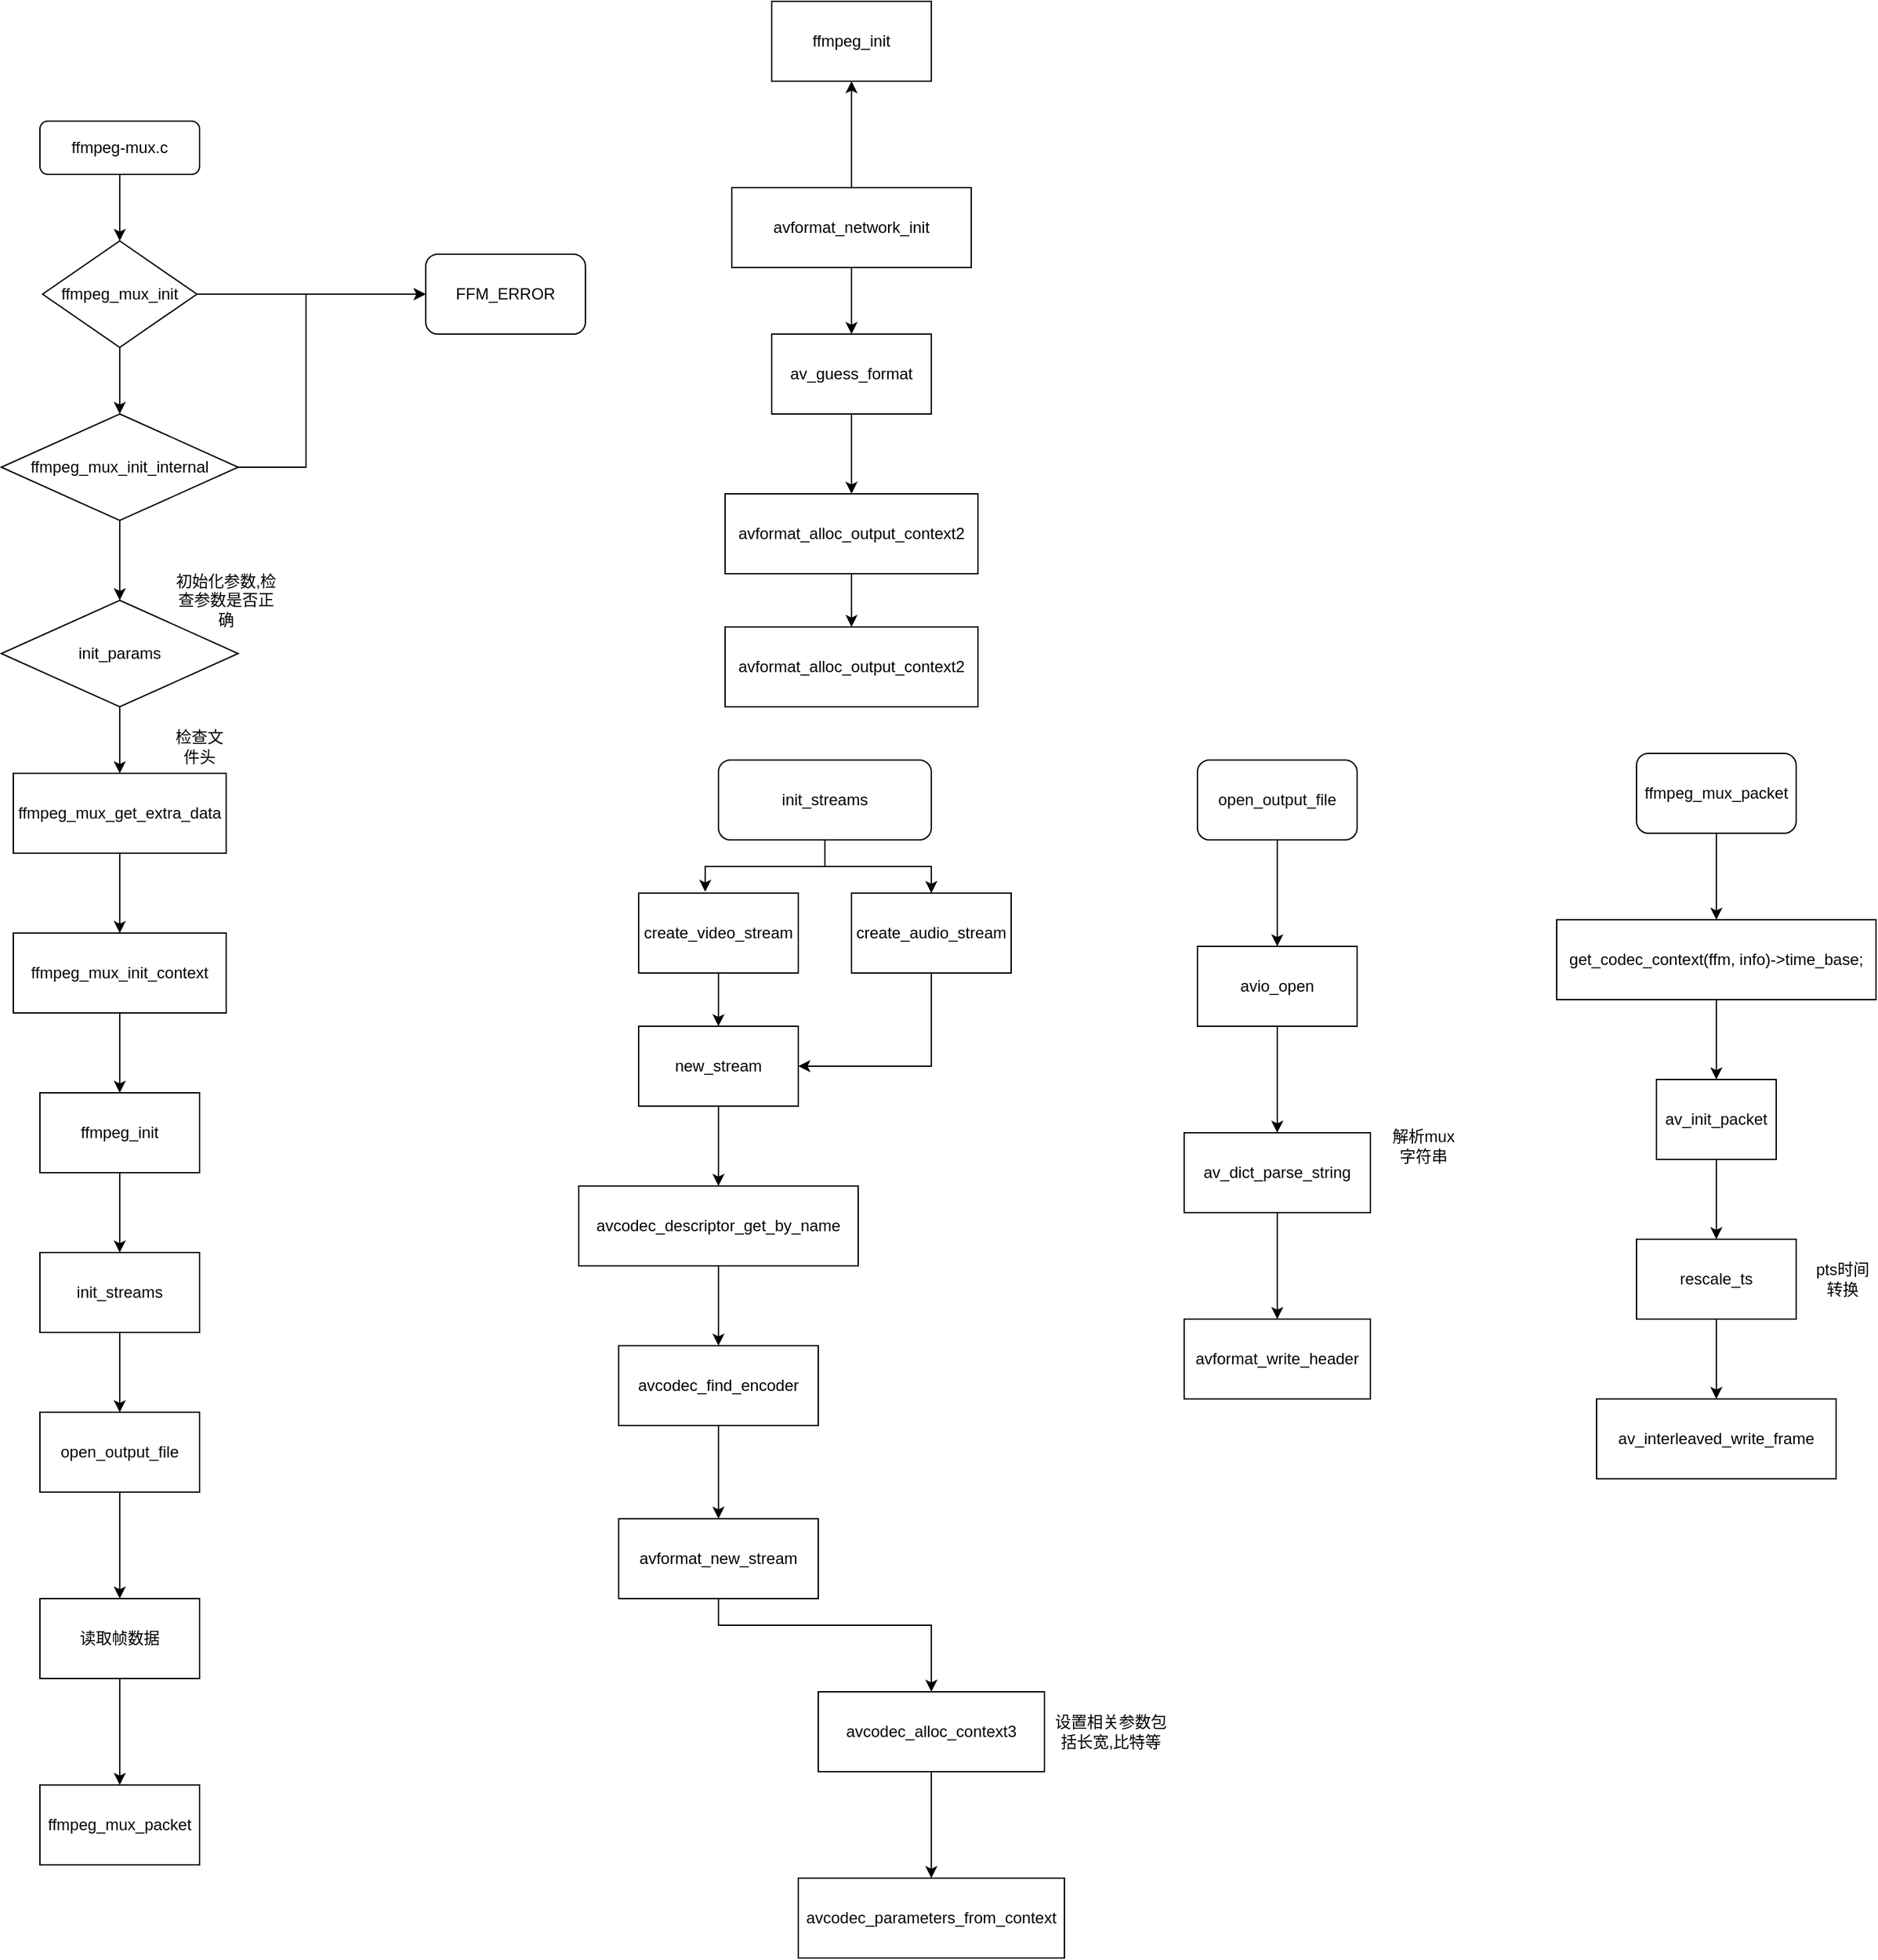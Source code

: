 <mxfile version="14.2.9" type="github">
  <diagram id="C5RBs43oDa-KdzZeNtuy" name="Page-1">
    <mxGraphModel dx="868" dy="1694" grid="1" gridSize="10" guides="1" tooltips="1" connect="1" arrows="1" fold="1" page="1" pageScale="1" pageWidth="827" pageHeight="1169" math="0" shadow="0">
      <root>
        <mxCell id="WIyWlLk6GJQsqaUBKTNV-0" />
        <mxCell id="WIyWlLk6GJQsqaUBKTNV-1" parent="WIyWlLk6GJQsqaUBKTNV-0" />
        <mxCell id="urxwOVvsEIFJY8-znygt-6" style="edgeStyle=orthogonalEdgeStyle;rounded=0;orthogonalLoop=1;jettySize=auto;html=1;entryX=0.5;entryY=0;entryDx=0;entryDy=0;" edge="1" parent="WIyWlLk6GJQsqaUBKTNV-1" source="WIyWlLk6GJQsqaUBKTNV-3" target="urxwOVvsEIFJY8-znygt-5">
          <mxGeometry relative="1" as="geometry" />
        </mxCell>
        <mxCell id="WIyWlLk6GJQsqaUBKTNV-3" value="ffmpeg-mux.c" style="rounded=1;whiteSpace=wrap;html=1;fontSize=12;glass=0;strokeWidth=1;shadow=0;" parent="WIyWlLk6GJQsqaUBKTNV-1" vertex="1">
          <mxGeometry x="160" y="80" width="120" height="40" as="geometry" />
        </mxCell>
        <mxCell id="urxwOVvsEIFJY8-znygt-9" value="" style="edgeStyle=orthogonalEdgeStyle;rounded=0;orthogonalLoop=1;jettySize=auto;html=1;" edge="1" parent="WIyWlLk6GJQsqaUBKTNV-1" source="urxwOVvsEIFJY8-znygt-5" target="urxwOVvsEIFJY8-znygt-8">
          <mxGeometry relative="1" as="geometry" />
        </mxCell>
        <mxCell id="urxwOVvsEIFJY8-znygt-11" style="edgeStyle=orthogonalEdgeStyle;rounded=0;orthogonalLoop=1;jettySize=auto;html=1;" edge="1" parent="WIyWlLk6GJQsqaUBKTNV-1" source="urxwOVvsEIFJY8-znygt-5" target="urxwOVvsEIFJY8-znygt-10">
          <mxGeometry relative="1" as="geometry" />
        </mxCell>
        <mxCell id="urxwOVvsEIFJY8-znygt-5" value="&lt;span&gt;ffmpeg_mux_init&lt;/span&gt;" style="rhombus;whiteSpace=wrap;html=1;" vertex="1" parent="WIyWlLk6GJQsqaUBKTNV-1">
          <mxGeometry x="162" y="170" width="116" height="80" as="geometry" />
        </mxCell>
        <mxCell id="urxwOVvsEIFJY8-znygt-12" style="edgeStyle=orthogonalEdgeStyle;rounded=0;orthogonalLoop=1;jettySize=auto;html=1;" edge="1" parent="WIyWlLk6GJQsqaUBKTNV-1" source="urxwOVvsEIFJY8-znygt-8" target="urxwOVvsEIFJY8-znygt-10">
          <mxGeometry relative="1" as="geometry">
            <Array as="points">
              <mxPoint x="360" y="340" />
              <mxPoint x="360" y="210" />
            </Array>
          </mxGeometry>
        </mxCell>
        <mxCell id="urxwOVvsEIFJY8-znygt-15" value="" style="edgeStyle=orthogonalEdgeStyle;rounded=0;orthogonalLoop=1;jettySize=auto;html=1;" edge="1" parent="WIyWlLk6GJQsqaUBKTNV-1" source="urxwOVvsEIFJY8-znygt-8" target="urxwOVvsEIFJY8-znygt-14">
          <mxGeometry relative="1" as="geometry" />
        </mxCell>
        <mxCell id="urxwOVvsEIFJY8-znygt-8" value="ffmpeg_mux_init_internal" style="rhombus;whiteSpace=wrap;html=1;" vertex="1" parent="WIyWlLk6GJQsqaUBKTNV-1">
          <mxGeometry x="131" y="300" width="178" height="80" as="geometry" />
        </mxCell>
        <mxCell id="urxwOVvsEIFJY8-znygt-10" value="FFM_ERROR" style="rounded=1;whiteSpace=wrap;html=1;" vertex="1" parent="WIyWlLk6GJQsqaUBKTNV-1">
          <mxGeometry x="450" y="180" width="120" height="60" as="geometry" />
        </mxCell>
        <mxCell id="urxwOVvsEIFJY8-znygt-18" value="" style="edgeStyle=orthogonalEdgeStyle;rounded=0;orthogonalLoop=1;jettySize=auto;html=1;" edge="1" parent="WIyWlLk6GJQsqaUBKTNV-1" source="urxwOVvsEIFJY8-znygt-14" target="urxwOVvsEIFJY8-znygt-17">
          <mxGeometry relative="1" as="geometry" />
        </mxCell>
        <mxCell id="urxwOVvsEIFJY8-znygt-14" value="init_params" style="rhombus;whiteSpace=wrap;html=1;" vertex="1" parent="WIyWlLk6GJQsqaUBKTNV-1">
          <mxGeometry x="131" y="440" width="178" height="80" as="geometry" />
        </mxCell>
        <mxCell id="urxwOVvsEIFJY8-znygt-16" value="初始化参数,检查参数是否正确" style="text;html=1;strokeColor=none;fillColor=none;align=center;verticalAlign=middle;whiteSpace=wrap;rounded=0;" vertex="1" parent="WIyWlLk6GJQsqaUBKTNV-1">
          <mxGeometry x="260" y="430" width="80" height="20" as="geometry" />
        </mxCell>
        <mxCell id="urxwOVvsEIFJY8-znygt-21" value="" style="edgeStyle=orthogonalEdgeStyle;rounded=0;orthogonalLoop=1;jettySize=auto;html=1;" edge="1" parent="WIyWlLk6GJQsqaUBKTNV-1" source="urxwOVvsEIFJY8-znygt-17" target="urxwOVvsEIFJY8-znygt-20">
          <mxGeometry relative="1" as="geometry" />
        </mxCell>
        <mxCell id="urxwOVvsEIFJY8-znygt-17" value="ffmpeg_mux_get_extra_data" style="whiteSpace=wrap;html=1;" vertex="1" parent="WIyWlLk6GJQsqaUBKTNV-1">
          <mxGeometry x="140" y="570" width="160" height="60" as="geometry" />
        </mxCell>
        <mxCell id="urxwOVvsEIFJY8-znygt-19" value="检查文件头" style="text;html=1;strokeColor=none;fillColor=none;align=center;verticalAlign=middle;whiteSpace=wrap;rounded=0;" vertex="1" parent="WIyWlLk6GJQsqaUBKTNV-1">
          <mxGeometry x="260" y="540" width="40" height="20" as="geometry" />
        </mxCell>
        <mxCell id="urxwOVvsEIFJY8-znygt-36" value="" style="edgeStyle=orthogonalEdgeStyle;rounded=0;orthogonalLoop=1;jettySize=auto;html=1;" edge="1" parent="WIyWlLk6GJQsqaUBKTNV-1" source="urxwOVvsEIFJY8-znygt-20" target="urxwOVvsEIFJY8-znygt-35">
          <mxGeometry relative="1" as="geometry" />
        </mxCell>
        <mxCell id="urxwOVvsEIFJY8-znygt-20" value="ffmpeg_mux_init_context" style="whiteSpace=wrap;html=1;" vertex="1" parent="WIyWlLk6GJQsqaUBKTNV-1">
          <mxGeometry x="140" y="690" width="160" height="60" as="geometry" />
        </mxCell>
        <mxCell id="urxwOVvsEIFJY8-znygt-25" value="" style="edgeStyle=orthogonalEdgeStyle;rounded=0;orthogonalLoop=1;jettySize=auto;html=1;" edge="1" parent="WIyWlLk6GJQsqaUBKTNV-1" target="urxwOVvsEIFJY8-znygt-24">
          <mxGeometry relative="1" as="geometry">
            <mxPoint x="210" y="880" as="sourcePoint" />
          </mxGeometry>
        </mxCell>
        <mxCell id="urxwOVvsEIFJY8-znygt-28" style="edgeStyle=orthogonalEdgeStyle;rounded=0;orthogonalLoop=1;jettySize=auto;html=1;entryX=0.5;entryY=0;entryDx=0;entryDy=0;" edge="1" parent="WIyWlLk6GJQsqaUBKTNV-1" source="urxwOVvsEIFJY8-znygt-26" target="urxwOVvsEIFJY8-znygt-27">
          <mxGeometry relative="1" as="geometry" />
        </mxCell>
        <mxCell id="urxwOVvsEIFJY8-znygt-34" value="" style="edgeStyle=orthogonalEdgeStyle;rounded=0;orthogonalLoop=1;jettySize=auto;html=1;" edge="1" parent="WIyWlLk6GJQsqaUBKTNV-1" source="urxwOVvsEIFJY8-znygt-26" target="urxwOVvsEIFJY8-znygt-33">
          <mxGeometry relative="1" as="geometry" />
        </mxCell>
        <mxCell id="urxwOVvsEIFJY8-znygt-26" value="avformat_network_init" style="whiteSpace=wrap;html=1;" vertex="1" parent="WIyWlLk6GJQsqaUBKTNV-1">
          <mxGeometry x="680" y="130" width="180" height="60" as="geometry" />
        </mxCell>
        <mxCell id="urxwOVvsEIFJY8-znygt-30" value="" style="edgeStyle=orthogonalEdgeStyle;rounded=0;orthogonalLoop=1;jettySize=auto;html=1;" edge="1" parent="WIyWlLk6GJQsqaUBKTNV-1" source="urxwOVvsEIFJY8-znygt-27" target="urxwOVvsEIFJY8-znygt-29">
          <mxGeometry relative="1" as="geometry" />
        </mxCell>
        <mxCell id="urxwOVvsEIFJY8-znygt-27" value="av_guess_format" style="whiteSpace=wrap;html=1;" vertex="1" parent="WIyWlLk6GJQsqaUBKTNV-1">
          <mxGeometry x="710" y="240" width="120" height="60" as="geometry" />
        </mxCell>
        <mxCell id="urxwOVvsEIFJY8-znygt-32" value="" style="edgeStyle=orthogonalEdgeStyle;rounded=0;orthogonalLoop=1;jettySize=auto;html=1;" edge="1" parent="WIyWlLk6GJQsqaUBKTNV-1" source="urxwOVvsEIFJY8-znygt-29" target="urxwOVvsEIFJY8-znygt-31">
          <mxGeometry relative="1" as="geometry" />
        </mxCell>
        <mxCell id="urxwOVvsEIFJY8-znygt-29" value="avformat_alloc_output_context2" style="whiteSpace=wrap;html=1;" vertex="1" parent="WIyWlLk6GJQsqaUBKTNV-1">
          <mxGeometry x="675" y="360" width="190" height="60" as="geometry" />
        </mxCell>
        <mxCell id="urxwOVvsEIFJY8-znygt-31" value="avformat_alloc_output_context2" style="whiteSpace=wrap;html=1;" vertex="1" parent="WIyWlLk6GJQsqaUBKTNV-1">
          <mxGeometry x="675" y="460" width="190" height="60" as="geometry" />
        </mxCell>
        <mxCell id="urxwOVvsEIFJY8-znygt-33" value="ffmpeg_init" style="whiteSpace=wrap;html=1;" vertex="1" parent="WIyWlLk6GJQsqaUBKTNV-1">
          <mxGeometry x="710" y="-10" width="120" height="60" as="geometry" />
        </mxCell>
        <mxCell id="urxwOVvsEIFJY8-znygt-38" value="" style="edgeStyle=orthogonalEdgeStyle;rounded=0;orthogonalLoop=1;jettySize=auto;html=1;" edge="1" parent="WIyWlLk6GJQsqaUBKTNV-1" source="urxwOVvsEIFJY8-znygt-35" target="urxwOVvsEIFJY8-znygt-37">
          <mxGeometry relative="1" as="geometry" />
        </mxCell>
        <mxCell id="urxwOVvsEIFJY8-znygt-35" value="ffmpeg_init" style="whiteSpace=wrap;html=1;" vertex="1" parent="WIyWlLk6GJQsqaUBKTNV-1">
          <mxGeometry x="160" y="810" width="120" height="60" as="geometry" />
        </mxCell>
        <mxCell id="urxwOVvsEIFJY8-znygt-62" style="edgeStyle=orthogonalEdgeStyle;rounded=0;orthogonalLoop=1;jettySize=auto;html=1;" edge="1" parent="WIyWlLk6GJQsqaUBKTNV-1" source="urxwOVvsEIFJY8-znygt-37">
          <mxGeometry relative="1" as="geometry">
            <mxPoint x="220" y="1050" as="targetPoint" />
          </mxGeometry>
        </mxCell>
        <mxCell id="urxwOVvsEIFJY8-znygt-37" value="init_streams" style="whiteSpace=wrap;html=1;" vertex="1" parent="WIyWlLk6GJQsqaUBKTNV-1">
          <mxGeometry x="160" y="930" width="120" height="60" as="geometry" />
        </mxCell>
        <mxCell id="urxwOVvsEIFJY8-znygt-42" style="edgeStyle=orthogonalEdgeStyle;rounded=0;orthogonalLoop=1;jettySize=auto;html=1;entryX=0.417;entryY=-0.017;entryDx=0;entryDy=0;entryPerimeter=0;" edge="1" parent="WIyWlLk6GJQsqaUBKTNV-1" source="urxwOVvsEIFJY8-znygt-39" target="urxwOVvsEIFJY8-znygt-40">
          <mxGeometry relative="1" as="geometry" />
        </mxCell>
        <mxCell id="urxwOVvsEIFJY8-znygt-43" style="edgeStyle=orthogonalEdgeStyle;rounded=0;orthogonalLoop=1;jettySize=auto;html=1;" edge="1" parent="WIyWlLk6GJQsqaUBKTNV-1" source="urxwOVvsEIFJY8-znygt-39" target="urxwOVvsEIFJY8-znygt-41">
          <mxGeometry relative="1" as="geometry" />
        </mxCell>
        <mxCell id="urxwOVvsEIFJY8-znygt-39" value="init_streams" style="rounded=1;whiteSpace=wrap;html=1;" vertex="1" parent="WIyWlLk6GJQsqaUBKTNV-1">
          <mxGeometry x="670" y="560" width="160" height="60" as="geometry" />
        </mxCell>
        <mxCell id="urxwOVvsEIFJY8-znygt-45" value="" style="edgeStyle=orthogonalEdgeStyle;rounded=0;orthogonalLoop=1;jettySize=auto;html=1;" edge="1" parent="WIyWlLk6GJQsqaUBKTNV-1" source="urxwOVvsEIFJY8-znygt-40" target="urxwOVvsEIFJY8-znygt-44">
          <mxGeometry relative="1" as="geometry" />
        </mxCell>
        <mxCell id="urxwOVvsEIFJY8-znygt-40" value="create_video_stream" style="rounded=0;whiteSpace=wrap;html=1;" vertex="1" parent="WIyWlLk6GJQsqaUBKTNV-1">
          <mxGeometry x="610" y="660" width="120" height="60" as="geometry" />
        </mxCell>
        <mxCell id="urxwOVvsEIFJY8-znygt-60" style="edgeStyle=orthogonalEdgeStyle;rounded=0;orthogonalLoop=1;jettySize=auto;html=1;entryX=1;entryY=0.5;entryDx=0;entryDy=0;" edge="1" parent="WIyWlLk6GJQsqaUBKTNV-1" source="urxwOVvsEIFJY8-znygt-41" target="urxwOVvsEIFJY8-znygt-44">
          <mxGeometry relative="1" as="geometry">
            <Array as="points">
              <mxPoint x="830" y="790" />
            </Array>
          </mxGeometry>
        </mxCell>
        <mxCell id="urxwOVvsEIFJY8-znygt-41" value="create_audio_stream" style="rounded=0;whiteSpace=wrap;html=1;" vertex="1" parent="WIyWlLk6GJQsqaUBKTNV-1">
          <mxGeometry x="770" y="660" width="120" height="60" as="geometry" />
        </mxCell>
        <mxCell id="urxwOVvsEIFJY8-znygt-47" value="" style="edgeStyle=orthogonalEdgeStyle;rounded=0;orthogonalLoop=1;jettySize=auto;html=1;" edge="1" parent="WIyWlLk6GJQsqaUBKTNV-1" source="urxwOVvsEIFJY8-znygt-44" target="urxwOVvsEIFJY8-znygt-46">
          <mxGeometry relative="1" as="geometry" />
        </mxCell>
        <mxCell id="urxwOVvsEIFJY8-znygt-44" value="new_stream" style="whiteSpace=wrap;html=1;rounded=0;" vertex="1" parent="WIyWlLk6GJQsqaUBKTNV-1">
          <mxGeometry x="610" y="760" width="120" height="60" as="geometry" />
        </mxCell>
        <mxCell id="urxwOVvsEIFJY8-znygt-49" value="" style="edgeStyle=orthogonalEdgeStyle;rounded=0;orthogonalLoop=1;jettySize=auto;html=1;" edge="1" parent="WIyWlLk6GJQsqaUBKTNV-1" source="urxwOVvsEIFJY8-znygt-46" target="urxwOVvsEIFJY8-znygt-48">
          <mxGeometry relative="1" as="geometry" />
        </mxCell>
        <mxCell id="urxwOVvsEIFJY8-znygt-46" value="avcodec_descriptor_get_by_name" style="whiteSpace=wrap;html=1;rounded=0;" vertex="1" parent="WIyWlLk6GJQsqaUBKTNV-1">
          <mxGeometry x="565" y="880" width="210" height="60" as="geometry" />
        </mxCell>
        <mxCell id="urxwOVvsEIFJY8-znygt-51" value="" style="edgeStyle=orthogonalEdgeStyle;rounded=0;orthogonalLoop=1;jettySize=auto;html=1;" edge="1" parent="WIyWlLk6GJQsqaUBKTNV-1" source="urxwOVvsEIFJY8-znygt-48" target="urxwOVvsEIFJY8-znygt-50">
          <mxGeometry relative="1" as="geometry" />
        </mxCell>
        <mxCell id="urxwOVvsEIFJY8-znygt-48" value="avcodec_find_encoder" style="whiteSpace=wrap;html=1;rounded=0;" vertex="1" parent="WIyWlLk6GJQsqaUBKTNV-1">
          <mxGeometry x="595" y="1000" width="150" height="60" as="geometry" />
        </mxCell>
        <mxCell id="urxwOVvsEIFJY8-znygt-56" value="" style="edgeStyle=orthogonalEdgeStyle;rounded=0;orthogonalLoop=1;jettySize=auto;html=1;" edge="1" parent="WIyWlLk6GJQsqaUBKTNV-1" source="urxwOVvsEIFJY8-znygt-50">
          <mxGeometry relative="1" as="geometry">
            <mxPoint x="830" y="1260" as="targetPoint" />
            <Array as="points">
              <mxPoint x="670" y="1210" />
              <mxPoint x="830" y="1210" />
            </Array>
          </mxGeometry>
        </mxCell>
        <mxCell id="urxwOVvsEIFJY8-znygt-50" value="avformat_new_stream" style="whiteSpace=wrap;html=1;rounded=0;" vertex="1" parent="WIyWlLk6GJQsqaUBKTNV-1">
          <mxGeometry x="595" y="1130" width="150" height="60" as="geometry" />
        </mxCell>
        <mxCell id="urxwOVvsEIFJY8-znygt-59" value="" style="edgeStyle=orthogonalEdgeStyle;rounded=0;orthogonalLoop=1;jettySize=auto;html=1;" edge="1" parent="WIyWlLk6GJQsqaUBKTNV-1" source="urxwOVvsEIFJY8-znygt-52" target="urxwOVvsEIFJY8-znygt-58">
          <mxGeometry relative="1" as="geometry" />
        </mxCell>
        <mxCell id="urxwOVvsEIFJY8-znygt-52" value="avcodec_alloc_context3" style="rounded=0;whiteSpace=wrap;html=1;" vertex="1" parent="WIyWlLk6GJQsqaUBKTNV-1">
          <mxGeometry x="745" y="1260" width="170" height="60" as="geometry" />
        </mxCell>
        <mxCell id="urxwOVvsEIFJY8-znygt-57" value="设置相关参数包括长宽,比特等" style="text;html=1;strokeColor=none;fillColor=none;align=center;verticalAlign=middle;whiteSpace=wrap;rounded=0;" vertex="1" parent="WIyWlLk6GJQsqaUBKTNV-1">
          <mxGeometry x="920" y="1280" width="90" height="20" as="geometry" />
        </mxCell>
        <mxCell id="urxwOVvsEIFJY8-znygt-58" value="avcodec_parameters_from_context" style="whiteSpace=wrap;html=1;rounded=0;" vertex="1" parent="WIyWlLk6GJQsqaUBKTNV-1">
          <mxGeometry x="730" y="1400" width="200" height="60" as="geometry" />
        </mxCell>
        <mxCell id="urxwOVvsEIFJY8-znygt-78" value="" style="edgeStyle=orthogonalEdgeStyle;rounded=0;orthogonalLoop=1;jettySize=auto;html=1;" edge="1" parent="WIyWlLk6GJQsqaUBKTNV-1" source="urxwOVvsEIFJY8-znygt-65" target="urxwOVvsEIFJY8-znygt-77">
          <mxGeometry relative="1" as="geometry" />
        </mxCell>
        <mxCell id="urxwOVvsEIFJY8-znygt-65" value="open_output_file" style="rounded=0;whiteSpace=wrap;html=1;" vertex="1" parent="WIyWlLk6GJQsqaUBKTNV-1">
          <mxGeometry x="160" y="1050" width="120" height="60" as="geometry" />
        </mxCell>
        <mxCell id="urxwOVvsEIFJY8-znygt-70" value="" style="edgeStyle=orthogonalEdgeStyle;rounded=0;orthogonalLoop=1;jettySize=auto;html=1;" edge="1" parent="WIyWlLk6GJQsqaUBKTNV-1" source="urxwOVvsEIFJY8-znygt-66">
          <mxGeometry relative="1" as="geometry">
            <mxPoint x="1090" y="700" as="targetPoint" />
          </mxGeometry>
        </mxCell>
        <mxCell id="urxwOVvsEIFJY8-znygt-66" value="open_output_file" style="rounded=1;whiteSpace=wrap;html=1;" vertex="1" parent="WIyWlLk6GJQsqaUBKTNV-1">
          <mxGeometry x="1030" y="560" width="120" height="60" as="geometry" />
        </mxCell>
        <mxCell id="urxwOVvsEIFJY8-znygt-73" value="" style="edgeStyle=orthogonalEdgeStyle;rounded=0;orthogonalLoop=1;jettySize=auto;html=1;" edge="1" parent="WIyWlLk6GJQsqaUBKTNV-1" source="urxwOVvsEIFJY8-znygt-71" target="urxwOVvsEIFJY8-znygt-72">
          <mxGeometry relative="1" as="geometry" />
        </mxCell>
        <mxCell id="urxwOVvsEIFJY8-znygt-71" value="avio_open" style="rounded=0;whiteSpace=wrap;html=1;" vertex="1" parent="WIyWlLk6GJQsqaUBKTNV-1">
          <mxGeometry x="1030" y="700" width="120" height="60" as="geometry" />
        </mxCell>
        <mxCell id="urxwOVvsEIFJY8-znygt-76" value="" style="edgeStyle=orthogonalEdgeStyle;rounded=0;orthogonalLoop=1;jettySize=auto;html=1;" edge="1" parent="WIyWlLk6GJQsqaUBKTNV-1" source="urxwOVvsEIFJY8-znygt-72" target="urxwOVvsEIFJY8-znygt-75">
          <mxGeometry relative="1" as="geometry" />
        </mxCell>
        <mxCell id="urxwOVvsEIFJY8-znygt-72" value="av_dict_parse_string" style="rounded=0;whiteSpace=wrap;html=1;direction=west;" vertex="1" parent="WIyWlLk6GJQsqaUBKTNV-1">
          <mxGeometry x="1020" y="840" width="140" height="60" as="geometry" />
        </mxCell>
        <mxCell id="urxwOVvsEIFJY8-znygt-74" value="解析mux字符串" style="text;html=1;strokeColor=none;fillColor=none;align=center;verticalAlign=middle;whiteSpace=wrap;rounded=0;" vertex="1" parent="WIyWlLk6GJQsqaUBKTNV-1">
          <mxGeometry x="1170" y="840" width="60" height="20" as="geometry" />
        </mxCell>
        <mxCell id="urxwOVvsEIFJY8-znygt-75" value="avformat_write_header" style="rounded=0;whiteSpace=wrap;html=1;direction=west;" vertex="1" parent="WIyWlLk6GJQsqaUBKTNV-1">
          <mxGeometry x="1020" y="980" width="140" height="60" as="geometry" />
        </mxCell>
        <mxCell id="urxwOVvsEIFJY8-znygt-80" value="" style="edgeStyle=orthogonalEdgeStyle;rounded=0;orthogonalLoop=1;jettySize=auto;html=1;" edge="1" parent="WIyWlLk6GJQsqaUBKTNV-1" source="urxwOVvsEIFJY8-znygt-77" target="urxwOVvsEIFJY8-znygt-79">
          <mxGeometry relative="1" as="geometry" />
        </mxCell>
        <mxCell id="urxwOVvsEIFJY8-znygt-77" value="读取帧数据" style="rounded=0;whiteSpace=wrap;html=1;" vertex="1" parent="WIyWlLk6GJQsqaUBKTNV-1">
          <mxGeometry x="160" y="1190" width="120" height="60" as="geometry" />
        </mxCell>
        <mxCell id="urxwOVvsEIFJY8-znygt-79" value="ffmpeg_mux_packet" style="rounded=0;whiteSpace=wrap;html=1;" vertex="1" parent="WIyWlLk6GJQsqaUBKTNV-1">
          <mxGeometry x="160" y="1330" width="120" height="60" as="geometry" />
        </mxCell>
        <mxCell id="urxwOVvsEIFJY8-znygt-83" style="edgeStyle=orthogonalEdgeStyle;rounded=0;orthogonalLoop=1;jettySize=auto;html=1;entryX=0.5;entryY=0;entryDx=0;entryDy=0;" edge="1" parent="WIyWlLk6GJQsqaUBKTNV-1" source="urxwOVvsEIFJY8-znygt-81" target="urxwOVvsEIFJY8-znygt-82">
          <mxGeometry relative="1" as="geometry" />
        </mxCell>
        <mxCell id="urxwOVvsEIFJY8-znygt-81" value="&lt;span&gt;ffmpeg_mux_packet&lt;/span&gt;" style="rounded=1;whiteSpace=wrap;html=1;" vertex="1" parent="WIyWlLk6GJQsqaUBKTNV-1">
          <mxGeometry x="1360" y="555" width="120" height="60" as="geometry" />
        </mxCell>
        <mxCell id="urxwOVvsEIFJY8-znygt-85" value="" style="edgeStyle=orthogonalEdgeStyle;rounded=0;orthogonalLoop=1;jettySize=auto;html=1;" edge="1" parent="WIyWlLk6GJQsqaUBKTNV-1" source="urxwOVvsEIFJY8-znygt-82" target="urxwOVvsEIFJY8-znygt-84">
          <mxGeometry relative="1" as="geometry" />
        </mxCell>
        <mxCell id="urxwOVvsEIFJY8-znygt-82" value="get_codec_context(ffm, info)-&amp;gt;time_base;" style="rounded=0;whiteSpace=wrap;html=1;" vertex="1" parent="WIyWlLk6GJQsqaUBKTNV-1">
          <mxGeometry x="1300" y="680" width="240" height="60" as="geometry" />
        </mxCell>
        <mxCell id="urxwOVvsEIFJY8-znygt-87" value="" style="edgeStyle=orthogonalEdgeStyle;rounded=0;orthogonalLoop=1;jettySize=auto;html=1;" edge="1" parent="WIyWlLk6GJQsqaUBKTNV-1" source="urxwOVvsEIFJY8-znygt-84" target="urxwOVvsEIFJY8-znygt-86">
          <mxGeometry relative="1" as="geometry" />
        </mxCell>
        <mxCell id="urxwOVvsEIFJY8-znygt-84" value="av_init_packet" style="rounded=0;whiteSpace=wrap;html=1;" vertex="1" parent="WIyWlLk6GJQsqaUBKTNV-1">
          <mxGeometry x="1375" y="800" width="90" height="60" as="geometry" />
        </mxCell>
        <mxCell id="urxwOVvsEIFJY8-znygt-90" value="" style="edgeStyle=orthogonalEdgeStyle;rounded=0;orthogonalLoop=1;jettySize=auto;html=1;" edge="1" parent="WIyWlLk6GJQsqaUBKTNV-1" source="urxwOVvsEIFJY8-znygt-86" target="urxwOVvsEIFJY8-znygt-89">
          <mxGeometry relative="1" as="geometry" />
        </mxCell>
        <mxCell id="urxwOVvsEIFJY8-znygt-86" value="rescale_ts" style="whiteSpace=wrap;html=1;rounded=0;" vertex="1" parent="WIyWlLk6GJQsqaUBKTNV-1">
          <mxGeometry x="1360" y="920" width="120" height="60" as="geometry" />
        </mxCell>
        <mxCell id="urxwOVvsEIFJY8-znygt-88" value="pts时间转换" style="text;html=1;strokeColor=none;fillColor=none;align=center;verticalAlign=middle;whiteSpace=wrap;rounded=0;" vertex="1" parent="WIyWlLk6GJQsqaUBKTNV-1">
          <mxGeometry x="1490" y="930" width="50" height="40" as="geometry" />
        </mxCell>
        <mxCell id="urxwOVvsEIFJY8-znygt-89" value="av_interleaved_write_frame" style="whiteSpace=wrap;html=1;rounded=0;" vertex="1" parent="WIyWlLk6GJQsqaUBKTNV-1">
          <mxGeometry x="1330" y="1040" width="180" height="60" as="geometry" />
        </mxCell>
      </root>
    </mxGraphModel>
  </diagram>
</mxfile>
